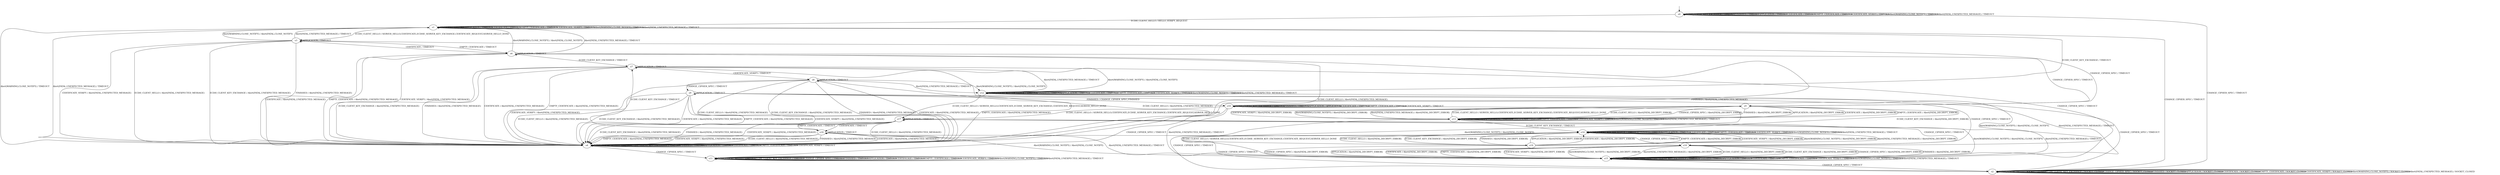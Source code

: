 digraph h4 {
s0 [label="s0"];
s1 [label="s1"];
s2 [label="s2"];
s3 [label="s3"];
s12 [label="s12"];
s4 [label="s4"];
s5 [label="s5"];
s6 [label="s6"];
s7 [label="s7"];
s11 [label="s11"];
s13 [label="s13"];
s14 [label="s14"];
s8 [label="s8"];
s16 [label="s16"];
s19 [label="s19"];
s9 [label="s9"];
s10 [label="s10"];
s15 [label="s15"];
s17 [label="s17"];
s18 [label="s18"];
s0 -> s1 [label="ECDH_CLIENT_HELLO / HELLO_VERIFY_REQUEST"];
s0 -> s0 [label="ECDH_CLIENT_KEY_EXCHANGE / TIMEOUT"];
s0 -> s2 [label="CHANGE_CIPHER_SPEC / TIMEOUT"];
s0 -> s0 [label="FINISHED / TIMEOUT"];
s0 -> s0 [label="APPLICATION / TIMEOUT"];
s0 -> s0 [label="CERTIFICATE / TIMEOUT"];
s0 -> s0 [label="EMPTY_CERTIFICATE / TIMEOUT"];
s0 -> s0 [label="CERTIFICATE_VERIFY / TIMEOUT"];
s0 -> s0 [label="Alert(WARNING,CLOSE_NOTIFY) / TIMEOUT"];
s0 -> s0 [label="Alert(FATAL,UNEXPECTED_MESSAGE) / TIMEOUT"];
s1 -> s3 [label="ECDH_CLIENT_HELLO / SERVER_HELLO,CERTIFICATE,ECDHE_SERVER_KEY_EXCHANGE,CERTIFICATE_REQUEST,SERVER_HELLO_DONE"];
s1 -> s12 [label="ECDH_CLIENT_KEY_EXCHANGE / TIMEOUT"];
s1 -> s2 [label="CHANGE_CIPHER_SPEC / TIMEOUT"];
s1 -> s1 [label="FINISHED / TIMEOUT"];
s1 -> s1 [label="APPLICATION / TIMEOUT"];
s1 -> s1 [label="CERTIFICATE / TIMEOUT"];
s1 -> s1 [label="EMPTY_CERTIFICATE / TIMEOUT"];
s1 -> s1 [label="CERTIFICATE_VERIFY / TIMEOUT"];
s1 -> s1 [label="Alert(WARNING,CLOSE_NOTIFY) / TIMEOUT"];
s1 -> s1 [label="Alert(FATAL,UNEXPECTED_MESSAGE) / TIMEOUT"];
s2 -> s2 [label="ECDH_CLIENT_HELLO / SOCKET_CLOSED"];
s2 -> s2 [label="ECDH_CLIENT_KEY_EXCHANGE / SOCKET_CLOSED"];
s2 -> s2 [label="CHANGE_CIPHER_SPEC / SOCKET_CLOSED"];
s2 -> s2 [label="FINISHED / SOCKET_CLOSED"];
s2 -> s2 [label="APPLICATION / SOCKET_CLOSED"];
s2 -> s2 [label="CERTIFICATE / SOCKET_CLOSED"];
s2 -> s2 [label="EMPTY_CERTIFICATE / SOCKET_CLOSED"];
s2 -> s2 [label="CERTIFICATE_VERIFY / SOCKET_CLOSED"];
s2 -> s2 [label="Alert(WARNING,CLOSE_NOTIFY) / SOCKET_CLOSED"];
s2 -> s2 [label="Alert(FATAL,UNEXPECTED_MESSAGE) / SOCKET_CLOSED"];
s3 -> s4 [label="ECDH_CLIENT_HELLO / Alert(FATAL,UNEXPECTED_MESSAGE)"];
s3 -> s4 [label="ECDH_CLIENT_KEY_EXCHANGE / Alert(FATAL,UNEXPECTED_MESSAGE)"];
s3 -> s5 [label="CHANGE_CIPHER_SPEC / TIMEOUT"];
s3 -> s4 [label="FINISHED / Alert(FATAL,UNEXPECTED_MESSAGE)"];
s3 -> s3 [label="APPLICATION / TIMEOUT"];
s3 -> s6 [label="CERTIFICATE / TIMEOUT"];
s3 -> s6 [label="EMPTY_CERTIFICATE / TIMEOUT"];
s3 -> s4 [label="CERTIFICATE_VERIFY / Alert(FATAL,UNEXPECTED_MESSAGE)"];
s3 -> s1 [label="Alert(WARNING,CLOSE_NOTIFY) / Alert(FATAL,CLOSE_NOTIFY)"];
s3 -> s1 [label="Alert(FATAL,UNEXPECTED_MESSAGE) / TIMEOUT"];
s12 -> s17 [label="ECDH_CLIENT_HELLO / SERVER_HELLO,CERTIFICATE,ECDHE_SERVER_KEY_EXCHANGE,CERTIFICATE_REQUEST,SERVER_HELLO_DONE"];
s12 -> s12 [label="ECDH_CLIENT_KEY_EXCHANGE / TIMEOUT"];
s12 -> s2 [label="CHANGE_CIPHER_SPEC / TIMEOUT"];
s12 -> s12 [label="FINISHED / TIMEOUT"];
s12 -> s12 [label="APPLICATION / TIMEOUT"];
s12 -> s12 [label="CERTIFICATE / TIMEOUT"];
s12 -> s12 [label="EMPTY_CERTIFICATE / TIMEOUT"];
s12 -> s12 [label="CERTIFICATE_VERIFY / TIMEOUT"];
s12 -> s12 [label="Alert(WARNING,CLOSE_NOTIFY) / TIMEOUT"];
s12 -> s12 [label="Alert(FATAL,UNEXPECTED_MESSAGE) / TIMEOUT"];
s4 -> s4 [label="ECDH_CLIENT_HELLO / TIMEOUT"];
s4 -> s4 [label="ECDH_CLIENT_KEY_EXCHANGE / TIMEOUT"];
s4 -> s11 [label="CHANGE_CIPHER_SPEC / TIMEOUT"];
s4 -> s4 [label="FINISHED / TIMEOUT"];
s4 -> s4 [label="APPLICATION / TIMEOUT"];
s4 -> s4 [label="CERTIFICATE / TIMEOUT"];
s4 -> s4 [label="EMPTY_CERTIFICATE / TIMEOUT"];
s4 -> s4 [label="CERTIFICATE_VERIFY / TIMEOUT"];
s4 -> s1 [label="Alert(WARNING,CLOSE_NOTIFY) / TIMEOUT"];
s4 -> s1 [label="Alert(FATAL,UNEXPECTED_MESSAGE) / TIMEOUT"];
s5 -> s13 [label="ECDH_CLIENT_HELLO / Alert(FATAL,DECRYPT_ERROR)"];
s5 -> s14 [label="ECDH_CLIENT_KEY_EXCHANGE / Alert(FATAL,DECRYPT_ERROR)"];
s5 -> s13 [label="CHANGE_CIPHER_SPEC / Alert(FATAL,DECRYPT_ERROR)"];
s5 -> s13 [label="FINISHED / Alert(FATAL,DECRYPT_ERROR)"];
s5 -> s13 [label="APPLICATION / Alert(FATAL,DECRYPT_ERROR)"];
s5 -> s13 [label="CERTIFICATE / Alert(FATAL,DECRYPT_ERROR)"];
s5 -> s13 [label="EMPTY_CERTIFICATE / Alert(FATAL,DECRYPT_ERROR)"];
s5 -> s13 [label="CERTIFICATE_VERIFY / Alert(FATAL,DECRYPT_ERROR)"];
s5 -> s13 [label="Alert(WARNING,CLOSE_NOTIFY) / Alert(FATAL,DECRYPT_ERROR)"];
s5 -> s13 [label="Alert(FATAL,UNEXPECTED_MESSAGE) / Alert(FATAL,DECRYPT_ERROR)"];
s6 -> s4 [label="ECDH_CLIENT_HELLO / Alert(FATAL,UNEXPECTED_MESSAGE)"];
s6 -> s7 [label="ECDH_CLIENT_KEY_EXCHANGE / TIMEOUT"];
s6 -> s5 [label="CHANGE_CIPHER_SPEC / TIMEOUT"];
s6 -> s4 [label="FINISHED / Alert(FATAL,UNEXPECTED_MESSAGE)"];
s6 -> s6 [label="APPLICATION / TIMEOUT"];
s6 -> s4 [label="CERTIFICATE / Alert(FATAL,UNEXPECTED_MESSAGE)"];
s6 -> s4 [label="EMPTY_CERTIFICATE / Alert(FATAL,UNEXPECTED_MESSAGE)"];
s6 -> s4 [label="CERTIFICATE_VERIFY / Alert(FATAL,UNEXPECTED_MESSAGE)"];
s6 -> s1 [label="Alert(WARNING,CLOSE_NOTIFY) / Alert(FATAL,CLOSE_NOTIFY)"];
s6 -> s1 [label="Alert(FATAL,UNEXPECTED_MESSAGE) / TIMEOUT"];
s7 -> s4 [label="ECDH_CLIENT_HELLO / Alert(FATAL,UNEXPECTED_MESSAGE)"];
s7 -> s4 [label="ECDH_CLIENT_KEY_EXCHANGE / Alert(FATAL,UNEXPECTED_MESSAGE)"];
s7 -> s16 [label="CHANGE_CIPHER_SPEC / TIMEOUT"];
s7 -> s4 [label="FINISHED / Alert(FATAL,UNEXPECTED_MESSAGE)"];
s7 -> s7 [label="APPLICATION / TIMEOUT"];
s7 -> s4 [label="CERTIFICATE / Alert(FATAL,UNEXPECTED_MESSAGE)"];
s7 -> s4 [label="EMPTY_CERTIFICATE / Alert(FATAL,UNEXPECTED_MESSAGE)"];
s7 -> s8 [label="CERTIFICATE_VERIFY / TIMEOUT"];
s7 -> s12 [label="Alert(WARNING,CLOSE_NOTIFY) / Alert(FATAL,CLOSE_NOTIFY)"];
s7 -> s12 [label="Alert(FATAL,UNEXPECTED_MESSAGE) / TIMEOUT"];
s11 -> s11 [label="ECDH_CLIENT_HELLO / TIMEOUT"];
s11 -> s11 [label="ECDH_CLIENT_KEY_EXCHANGE / TIMEOUT"];
s11 -> s11 [label="CHANGE_CIPHER_SPEC / TIMEOUT"];
s11 -> s11 [label="FINISHED / TIMEOUT"];
s11 -> s11 [label="APPLICATION / TIMEOUT"];
s11 -> s11 [label="CERTIFICATE / TIMEOUT"];
s11 -> s11 [label="EMPTY_CERTIFICATE / TIMEOUT"];
s11 -> s11 [label="CERTIFICATE_VERIFY / TIMEOUT"];
s11 -> s11 [label="Alert(WARNING,CLOSE_NOTIFY) / TIMEOUT"];
s11 -> s11 [label="Alert(FATAL,UNEXPECTED_MESSAGE) / TIMEOUT"];
s13 -> s5 [label="ECDH_CLIENT_HELLO / SERVER_HELLO,CERTIFICATE,ECDHE_SERVER_KEY_EXCHANGE,CERTIFICATE_REQUEST,SERVER_HELLO_DONE"];
s13 -> s14 [label="ECDH_CLIENT_KEY_EXCHANGE / TIMEOUT"];
s13 -> s2 [label="CHANGE_CIPHER_SPEC / TIMEOUT"];
s13 -> s13 [label="FINISHED / TIMEOUT"];
s13 -> s13 [label="APPLICATION / TIMEOUT"];
s13 -> s13 [label="CERTIFICATE / TIMEOUT"];
s13 -> s13 [label="EMPTY_CERTIFICATE / TIMEOUT"];
s13 -> s13 [label="CERTIFICATE_VERIFY / TIMEOUT"];
s13 -> s13 [label="Alert(WARNING,CLOSE_NOTIFY) / TIMEOUT"];
s13 -> s13 [label="Alert(FATAL,UNEXPECTED_MESSAGE) / TIMEOUT"];
s14 -> s19 [label="ECDH_CLIENT_HELLO / SERVER_HELLO,CERTIFICATE,ECDHE_SERVER_KEY_EXCHANGE,CERTIFICATE_REQUEST,SERVER_HELLO_DONE"];
s14 -> s14 [label="ECDH_CLIENT_KEY_EXCHANGE / TIMEOUT"];
s14 -> s2 [label="CHANGE_CIPHER_SPEC / TIMEOUT"];
s14 -> s14 [label="FINISHED / TIMEOUT"];
s14 -> s14 [label="APPLICATION / TIMEOUT"];
s14 -> s14 [label="CERTIFICATE / TIMEOUT"];
s14 -> s14 [label="EMPTY_CERTIFICATE / TIMEOUT"];
s14 -> s14 [label="CERTIFICATE_VERIFY / TIMEOUT"];
s14 -> s14 [label="Alert(WARNING,CLOSE_NOTIFY) / TIMEOUT"];
s14 -> s14 [label="Alert(FATAL,UNEXPECTED_MESSAGE) / TIMEOUT"];
s8 -> s4 [label="ECDH_CLIENT_HELLO / Alert(FATAL,UNEXPECTED_MESSAGE)"];
s8 -> s4 [label="ECDH_CLIENT_KEY_EXCHANGE / Alert(FATAL,UNEXPECTED_MESSAGE)"];
s8 -> s9 [label="CHANGE_CIPHER_SPEC / TIMEOUT"];
s8 -> s4 [label="FINISHED / Alert(FATAL,UNEXPECTED_MESSAGE)"];
s8 -> s8 [label="APPLICATION / TIMEOUT"];
s8 -> s4 [label="CERTIFICATE / Alert(FATAL,UNEXPECTED_MESSAGE)"];
s8 -> s4 [label="EMPTY_CERTIFICATE / Alert(FATAL,UNEXPECTED_MESSAGE)"];
s8 -> s4 [label="CERTIFICATE_VERIFY / Alert(FATAL,UNEXPECTED_MESSAGE)"];
s8 -> s12 [label="Alert(WARNING,CLOSE_NOTIFY) / Alert(FATAL,CLOSE_NOTIFY)"];
s8 -> s12 [label="Alert(FATAL,UNEXPECTED_MESSAGE) / TIMEOUT"];
s16 -> s15 [label="ECDH_CLIENT_HELLO / Alert(FATAL,DECRYPT_ERROR)"];
s16 -> s15 [label="ECDH_CLIENT_KEY_EXCHANGE / Alert(FATAL,DECRYPT_ERROR)"];
s16 -> s15 [label="CHANGE_CIPHER_SPEC / Alert(FATAL,DECRYPT_ERROR)"];
s16 -> s15 [label="FINISHED / Alert(FATAL,DECRYPT_ERROR)"];
s16 -> s15 [label="APPLICATION / Alert(FATAL,DECRYPT_ERROR)"];
s16 -> s15 [label="CERTIFICATE / Alert(FATAL,DECRYPT_ERROR)"];
s16 -> s15 [label="EMPTY_CERTIFICATE / Alert(FATAL,DECRYPT_ERROR)"];
s16 -> s15 [label="CERTIFICATE_VERIFY / Alert(FATAL,DECRYPT_ERROR)"];
s16 -> s15 [label="Alert(WARNING,CLOSE_NOTIFY) / Alert(FATAL,DECRYPT_ERROR)"];
s16 -> s15 [label="Alert(FATAL,UNEXPECTED_MESSAGE) / Alert(FATAL,DECRYPT_ERROR)"];
s19 -> s14 [label="ECDH_CLIENT_HELLO / Alert(FATAL,DECRYPT_ERROR)"];
s19 -> s14 [label="ECDH_CLIENT_KEY_EXCHANGE / Alert(FATAL,DECRYPT_ERROR)"];
s19 -> s15 [label="CHANGE_CIPHER_SPEC / Alert(FATAL,DECRYPT_ERROR)"];
s19 -> s14 [label="FINISHED / Alert(FATAL,DECRYPT_ERROR)"];
s19 -> s14 [label="APPLICATION / Alert(FATAL,DECRYPT_ERROR)"];
s19 -> s14 [label="CERTIFICATE / Alert(FATAL,DECRYPT_ERROR)"];
s19 -> s14 [label="EMPTY_CERTIFICATE / Alert(FATAL,DECRYPT_ERROR)"];
s19 -> s14 [label="CERTIFICATE_VERIFY / Alert(FATAL,DECRYPT_ERROR)"];
s19 -> s14 [label="Alert(WARNING,CLOSE_NOTIFY) / Alert(FATAL,DECRYPT_ERROR)"];
s19 -> s14 [label="Alert(FATAL,UNEXPECTED_MESSAGE) / Alert(FATAL,DECRYPT_ERROR)"];
s9 -> s4 [label="ECDH_CLIENT_HELLO / Alert(FATAL,UNEXPECTED_MESSAGE)"];
s9 -> s4 [label="ECDH_CLIENT_KEY_EXCHANGE / Alert(FATAL,UNEXPECTED_MESSAGE)"];
s9 -> s16 [label="CHANGE_CIPHER_SPEC / TIMEOUT"];
s9 -> s10 [label="FINISHED / CHANGE_CIPHER_SPEC,FINISHED"];
s9 -> s9 [label="APPLICATION / TIMEOUT"];
s9 -> s4 [label="CERTIFICATE / Alert(FATAL,UNEXPECTED_MESSAGE)"];
s9 -> s4 [label="EMPTY_CERTIFICATE / Alert(FATAL,UNEXPECTED_MESSAGE)"];
s9 -> s4 [label="CERTIFICATE_VERIFY / Alert(FATAL,UNEXPECTED_MESSAGE)"];
s9 -> s15 [label="Alert(WARNING,CLOSE_NOTIFY) / Alert(FATAL,CLOSE_NOTIFY)"];
s9 -> s15 [label="Alert(FATAL,UNEXPECTED_MESSAGE) / TIMEOUT"];
s10 -> s17 [label="ECDH_CLIENT_HELLO / SERVER_HELLO,CERTIFICATE,ECDHE_SERVER_KEY_EXCHANGE,CERTIFICATE_REQUEST,SERVER_HELLO_DONE"];
s10 -> s10 [label="ECDH_CLIENT_KEY_EXCHANGE / TIMEOUT"];
s10 -> s11 [label="CHANGE_CIPHER_SPEC / TIMEOUT"];
s10 -> s10 [label="FINISHED / TIMEOUT"];
s10 -> s10 [label="APPLICATION / APPLICATION"];
s10 -> s10 [label="CERTIFICATE / TIMEOUT"];
s10 -> s10 [label="EMPTY_CERTIFICATE / TIMEOUT"];
s10 -> s10 [label="CERTIFICATE_VERIFY / TIMEOUT"];
s10 -> s15 [label="Alert(WARNING,CLOSE_NOTIFY) / Alert(FATAL,CLOSE_NOTIFY)"];
s10 -> s15 [label="Alert(FATAL,UNEXPECTED_MESSAGE) / TIMEOUT"];
s15 -> s15 [label="ECDH_CLIENT_HELLO / TIMEOUT"];
s15 -> s15 [label="ECDH_CLIENT_KEY_EXCHANGE / TIMEOUT"];
s15 -> s2 [label="CHANGE_CIPHER_SPEC / TIMEOUT"];
s15 -> s15 [label="FINISHED / TIMEOUT"];
s15 -> s15 [label="APPLICATION / TIMEOUT"];
s15 -> s15 [label="CERTIFICATE / TIMEOUT"];
s15 -> s15 [label="EMPTY_CERTIFICATE / TIMEOUT"];
s15 -> s15 [label="CERTIFICATE_VERIFY / TIMEOUT"];
s15 -> s15 [label="Alert(WARNING,CLOSE_NOTIFY) / TIMEOUT"];
s15 -> s15 [label="Alert(FATAL,UNEXPECTED_MESSAGE) / TIMEOUT"];
s17 -> s4 [label="ECDH_CLIENT_HELLO / Alert(FATAL,UNEXPECTED_MESSAGE)"];
s17 -> s4 [label="ECDH_CLIENT_KEY_EXCHANGE / Alert(FATAL,UNEXPECTED_MESSAGE)"];
s17 -> s16 [label="CHANGE_CIPHER_SPEC / TIMEOUT"];
s17 -> s4 [label="FINISHED / Alert(FATAL,UNEXPECTED_MESSAGE)"];
s17 -> s17 [label="APPLICATION / TIMEOUT"];
s17 -> s18 [label="CERTIFICATE / TIMEOUT"];
s17 -> s18 [label="EMPTY_CERTIFICATE / TIMEOUT"];
s17 -> s4 [label="CERTIFICATE_VERIFY / Alert(FATAL,UNEXPECTED_MESSAGE)"];
s17 -> s15 [label="Alert(WARNING,CLOSE_NOTIFY) / Alert(FATAL,CLOSE_NOTIFY)"];
s17 -> s15 [label="Alert(FATAL,UNEXPECTED_MESSAGE) / TIMEOUT"];
s18 -> s4 [label="ECDH_CLIENT_HELLO / Alert(FATAL,UNEXPECTED_MESSAGE)"];
s18 -> s7 [label="ECDH_CLIENT_KEY_EXCHANGE / TIMEOUT"];
s18 -> s16 [label="CHANGE_CIPHER_SPEC / TIMEOUT"];
s18 -> s4 [label="FINISHED / Alert(FATAL,UNEXPECTED_MESSAGE)"];
s18 -> s18 [label="APPLICATION / TIMEOUT"];
s18 -> s4 [label="CERTIFICATE / Alert(FATAL,UNEXPECTED_MESSAGE)"];
s18 -> s4 [label="EMPTY_CERTIFICATE / Alert(FATAL,UNEXPECTED_MESSAGE)"];
s18 -> s4 [label="CERTIFICATE_VERIFY / Alert(FATAL,UNEXPECTED_MESSAGE)"];
s18 -> s15 [label="Alert(WARNING,CLOSE_NOTIFY) / Alert(FATAL,CLOSE_NOTIFY)"];
s18 -> s15 [label="Alert(FATAL,UNEXPECTED_MESSAGE) / TIMEOUT"];
__start0 [shape=none, label=""];
__start0 -> s0 [label=""];
}
